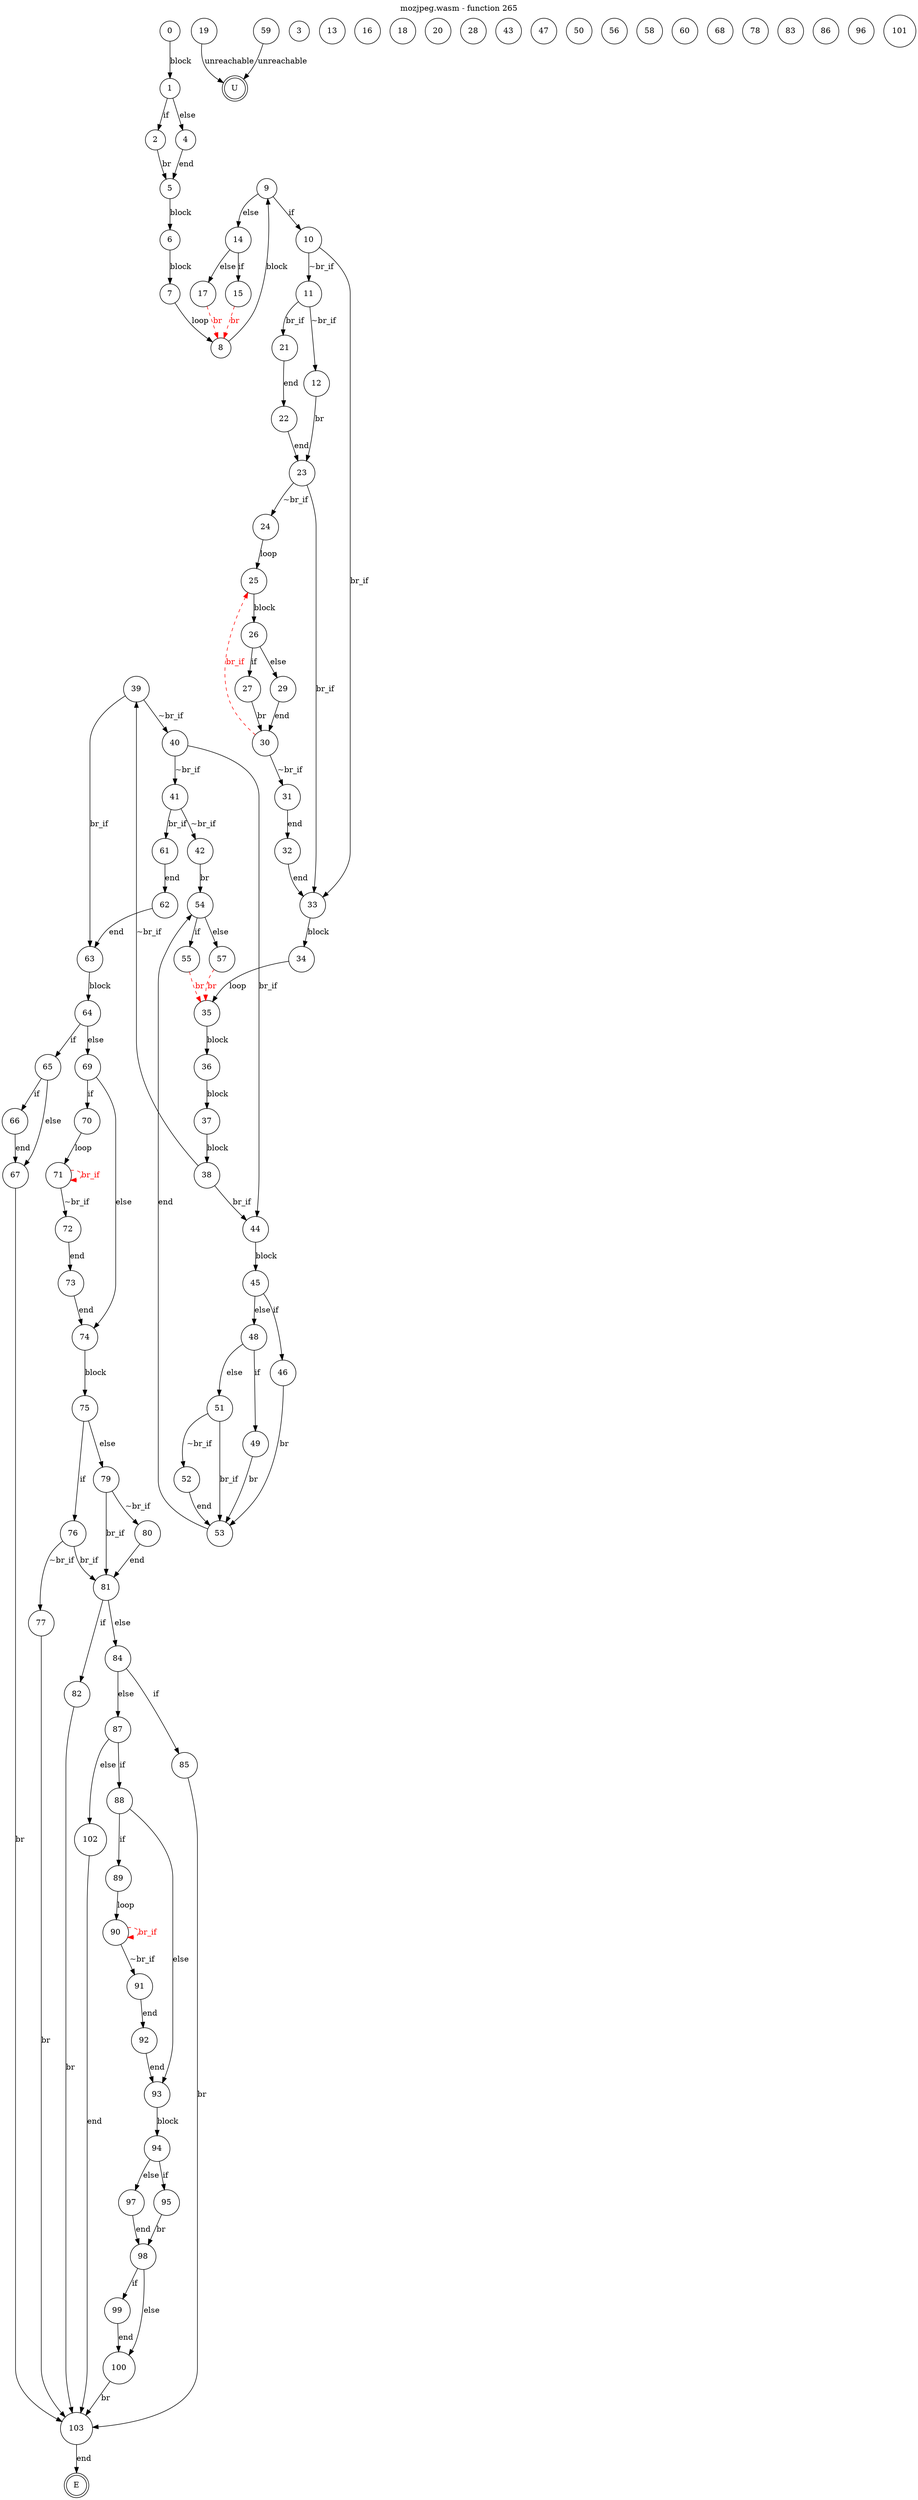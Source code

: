 digraph finite_state_machine {
    label = "mozjpeg.wasm - function 265"
    labelloc =  t
    labelfontsize = 16
    labelfontcolor = black
    labelfontname = "Helvetica"
    node [shape = doublecircle]; E U ;
node [shape=circle, fontcolor=black, style="", label="0"]0
node [shape=circle, fontcolor=black, style="", label="1"]1
node [shape=circle, fontcolor=black, style="", label="2"]2
node [shape=circle, fontcolor=black, style="", label="3"]3
node [shape=circle, fontcolor=black, style="", label="4"]4
node [shape=circle, fontcolor=black, style="", label="5"]5
node [shape=circle, fontcolor=black, style="", label="6"]6
node [shape=circle, fontcolor=black, style="", label="7"]7
node [shape=circle, fontcolor=black, style="", label="8"]8
node [shape=circle, fontcolor=black, style="", label="9"]9
node [shape=circle, fontcolor=black, style="", label="10"]10
node [shape=circle, fontcolor=black, style="", label="11"]11
node [shape=circle, fontcolor=black, style="", label="12"]12
node [shape=circle, fontcolor=black, style="", label="13"]13
node [shape=circle, fontcolor=black, style="", label="14"]14
node [shape=circle, fontcolor=black, style="", label="15"]15
node [shape=circle, fontcolor=black, style="", label="16"]16
node [shape=circle, fontcolor=black, style="", label="17"]17
node [shape=circle, fontcolor=black, style="", label="18"]18
node [shape=circle, fontcolor=black, style="", label="19"]19
node [shape=circle, fontcolor=black, style="", label="20"]20
node [shape=circle, fontcolor=black, style="", label="21"]21
node [shape=circle, fontcolor=black, style="", label="22"]22
node [shape=circle, fontcolor=black, style="", label="23"]23
node [shape=circle, fontcolor=black, style="", label="24"]24
node [shape=circle, fontcolor=black, style="", label="25"]25
node [shape=circle, fontcolor=black, style="", label="26"]26
node [shape=circle, fontcolor=black, style="", label="27"]27
node [shape=circle, fontcolor=black, style="", label="28"]28
node [shape=circle, fontcolor=black, style="", label="29"]29
node [shape=circle, fontcolor=black, style="", label="30"]30
node [shape=circle, fontcolor=black, style="", label="31"]31
node [shape=circle, fontcolor=black, style="", label="32"]32
node [shape=circle, fontcolor=black, style="", label="33"]33
node [shape=circle, fontcolor=black, style="", label="34"]34
node [shape=circle, fontcolor=black, style="", label="35"]35
node [shape=circle, fontcolor=black, style="", label="36"]36
node [shape=circle, fontcolor=black, style="", label="37"]37
node [shape=circle, fontcolor=black, style="", label="38"]38
node [shape=circle, fontcolor=black, style="", label="39"]39
node [shape=circle, fontcolor=black, style="", label="40"]40
node [shape=circle, fontcolor=black, style="", label="41"]41
node [shape=circle, fontcolor=black, style="", label="42"]42
node [shape=circle, fontcolor=black, style="", label="43"]43
node [shape=circle, fontcolor=black, style="", label="44"]44
node [shape=circle, fontcolor=black, style="", label="45"]45
node [shape=circle, fontcolor=black, style="", label="46"]46
node [shape=circle, fontcolor=black, style="", label="47"]47
node [shape=circle, fontcolor=black, style="", label="48"]48
node [shape=circle, fontcolor=black, style="", label="49"]49
node [shape=circle, fontcolor=black, style="", label="50"]50
node [shape=circle, fontcolor=black, style="", label="51"]51
node [shape=circle, fontcolor=black, style="", label="52"]52
node [shape=circle, fontcolor=black, style="", label="53"]53
node [shape=circle, fontcolor=black, style="", label="54"]54
node [shape=circle, fontcolor=black, style="", label="55"]55
node [shape=circle, fontcolor=black, style="", label="56"]56
node [shape=circle, fontcolor=black, style="", label="57"]57
node [shape=circle, fontcolor=black, style="", label="58"]58
node [shape=circle, fontcolor=black, style="", label="59"]59
node [shape=circle, fontcolor=black, style="", label="60"]60
node [shape=circle, fontcolor=black, style="", label="61"]61
node [shape=circle, fontcolor=black, style="", label="62"]62
node [shape=circle, fontcolor=black, style="", label="63"]63
node [shape=circle, fontcolor=black, style="", label="64"]64
node [shape=circle, fontcolor=black, style="", label="65"]65
node [shape=circle, fontcolor=black, style="", label="66"]66
node [shape=circle, fontcolor=black, style="", label="67"]67
node [shape=circle, fontcolor=black, style="", label="68"]68
node [shape=circle, fontcolor=black, style="", label="69"]69
node [shape=circle, fontcolor=black, style="", label="70"]70
node [shape=circle, fontcolor=black, style="", label="71"]71
node [shape=circle, fontcolor=black, style="", label="72"]72
node [shape=circle, fontcolor=black, style="", label="73"]73
node [shape=circle, fontcolor=black, style="", label="74"]74
node [shape=circle, fontcolor=black, style="", label="75"]75
node [shape=circle, fontcolor=black, style="", label="76"]76
node [shape=circle, fontcolor=black, style="", label="77"]77
node [shape=circle, fontcolor=black, style="", label="78"]78
node [shape=circle, fontcolor=black, style="", label="79"]79
node [shape=circle, fontcolor=black, style="", label="80"]80
node [shape=circle, fontcolor=black, style="", label="81"]81
node [shape=circle, fontcolor=black, style="", label="82"]82
node [shape=circle, fontcolor=black, style="", label="83"]83
node [shape=circle, fontcolor=black, style="", label="84"]84
node [shape=circle, fontcolor=black, style="", label="85"]85
node [shape=circle, fontcolor=black, style="", label="86"]86
node [shape=circle, fontcolor=black, style="", label="87"]87
node [shape=circle, fontcolor=black, style="", label="88"]88
node [shape=circle, fontcolor=black, style="", label="89"]89
node [shape=circle, fontcolor=black, style="", label="90"]90
node [shape=circle, fontcolor=black, style="", label="91"]91
node [shape=circle, fontcolor=black, style="", label="92"]92
node [shape=circle, fontcolor=black, style="", label="93"]93
node [shape=circle, fontcolor=black, style="", label="94"]94
node [shape=circle, fontcolor=black, style="", label="95"]95
node [shape=circle, fontcolor=black, style="", label="96"]96
node [shape=circle, fontcolor=black, style="", label="97"]97
node [shape=circle, fontcolor=black, style="", label="98"]98
node [shape=circle, fontcolor=black, style="", label="99"]99
node [shape=circle, fontcolor=black, style="", label="100"]100
node [shape=circle, fontcolor=black, style="", label="101"]101
node [shape=circle, fontcolor=black, style="", label="102"]102
node [shape=circle, fontcolor=black, style="", label="103"]103
node [shape=circle, fontcolor=black, style="", label="E"]E
node [shape=circle, fontcolor=black, style="", label="U"]U
    0 -> 1[label="block"];
    1 -> 2[label="if"];
    1 -> 4[label="else"];
    2 -> 5[label="br"];
    4 -> 5[label="end"];
    5 -> 6[label="block"];
    6 -> 7[label="block"];
    7 -> 8[label="loop"];
    8 -> 9[label="block"];
    9 -> 10[label="if"];
    9 -> 14[label="else"];
    10 -> 11[label="~br_if"];
    10 -> 33[label="br_if"];
    11 -> 12[label="~br_if"];
    11 -> 21[label="br_if"];
    12 -> 23[label="br"];
    14 -> 15[label="if"];
    14 -> 17[label="else"];
    15 -> 8[style="dashed" color="red" fontcolor="red" label="br"];
    17 -> 8[style="dashed" color="red" fontcolor="red" label="br"];
    19 -> U[label="unreachable"];
    21 -> 22[label="end"];
    22 -> 23[label="end"];
    23 -> 24[label="~br_if"];
    23 -> 33[label="br_if"];
    24 -> 25[label="loop"];
    25 -> 26[label="block"];
    26 -> 27[label="if"];
    26 -> 29[label="else"];
    27 -> 30[label="br"];
    29 -> 30[label="end"];
    30 -> 31[label="~br_if"];
    30 -> 25[style="dashed" color="red" fontcolor="red" label="br_if"];
    31 -> 32[label="end"];
    32 -> 33[label="end"];
    33 -> 34[label="block"];
    34 -> 35[label="loop"];
    35 -> 36[label="block"];
    36 -> 37[label="block"];
    37 -> 38[label="block"];
    38 -> 39[label="~br_if"];
    38 -> 44[label="br_if"];
    39 -> 40[label="~br_if"];
    39 -> 63[label="br_if"];
    40 -> 41[label="~br_if"];
    40 -> 44[label="br_if"];
    41 -> 42[label="~br_if"];
    41 -> 61[label="br_if"];
    42 -> 54[label="br"];
    44 -> 45[label="block"];
    45 -> 46[label="if"];
    45 -> 48[label="else"];
    46 -> 53[label="br"];
    48 -> 49[label="if"];
    48 -> 51[label="else"];
    49 -> 53[label="br"];
    51 -> 52[label="~br_if"];
    51 -> 53[label="br_if"];
    52 -> 53[label="end"];
    53 -> 54[label="end"];
    54 -> 55[label="if"];
    54 -> 57[label="else"];
    55 -> 35[style="dashed" color="red" fontcolor="red" label="br"];
    57 -> 35[style="dashed" color="red" fontcolor="red" label="br"];
    59 -> U[label="unreachable"];
    61 -> 62[label="end"];
    62 -> 63[label="end"];
    63 -> 64[label="block"];
    64 -> 65[label="if"];
    64 -> 69[label="else"];
    65 -> 66[label="if"];
    65 -> 67[label="else"];
    66 -> 67[label="end"];
    67 -> 103[label="br"];
    69 -> 70[label="if"];
    69 -> 74[label="else"];
    70 -> 71[label="loop"];
    71 -> 72[label="~br_if"];
    71 -> 71[style="dashed" color="red" fontcolor="red" label="br_if"];
    72 -> 73[label="end"];
    73 -> 74[label="end"];
    74 -> 75[label="block"];
    75 -> 76[label="if"];
    75 -> 79[label="else"];
    76 -> 77[label="~br_if"];
    76 -> 81[label="br_if"];
    77 -> 103[label="br"];
    79 -> 80[label="~br_if"];
    79 -> 81[label="br_if"];
    80 -> 81[label="end"];
    81 -> 82[label="if"];
    81 -> 84[label="else"];
    82 -> 103[label="br"];
    84 -> 85[label="if"];
    84 -> 87[label="else"];
    85 -> 103[label="br"];
    87 -> 88[label="if"];
    87 -> 102[label="else"];
    88 -> 89[label="if"];
    88 -> 93[label="else"];
    89 -> 90[label="loop"];
    90 -> 91[label="~br_if"];
    90 -> 90[style="dashed" color="red" fontcolor="red" label="br_if"];
    91 -> 92[label="end"];
    92 -> 93[label="end"];
    93 -> 94[label="block"];
    94 -> 95[label="if"];
    94 -> 97[label="else"];
    95 -> 98[label="br"];
    97 -> 98[label="end"];
    98 -> 99[label="if"];
    98 -> 100[label="else"];
    99 -> 100[label="end"];
    100 -> 103[label="br"];
    102 -> 103[label="end"];
    103 -> E[label="end"];
}
